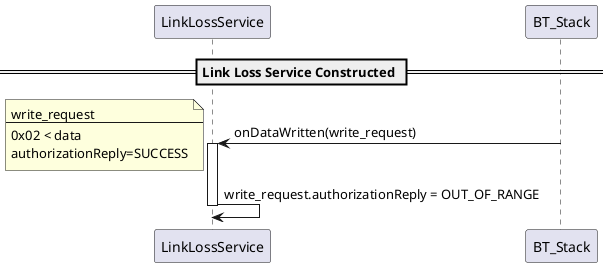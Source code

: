 @startuml

participant LinkLossService as LLS
participant BT_Stack as BTS

== Link Loss Service Constructed ==

LLS <- BTS : onDataWritten(write_request)
activate LLS
note left
write_request
----
0x02 < data
authorizationReply=SUCCESS
end note

LLS -> LLS : write_request.authorizationReply = OUT_OF_RANGE
deactivate LLS

@enduml